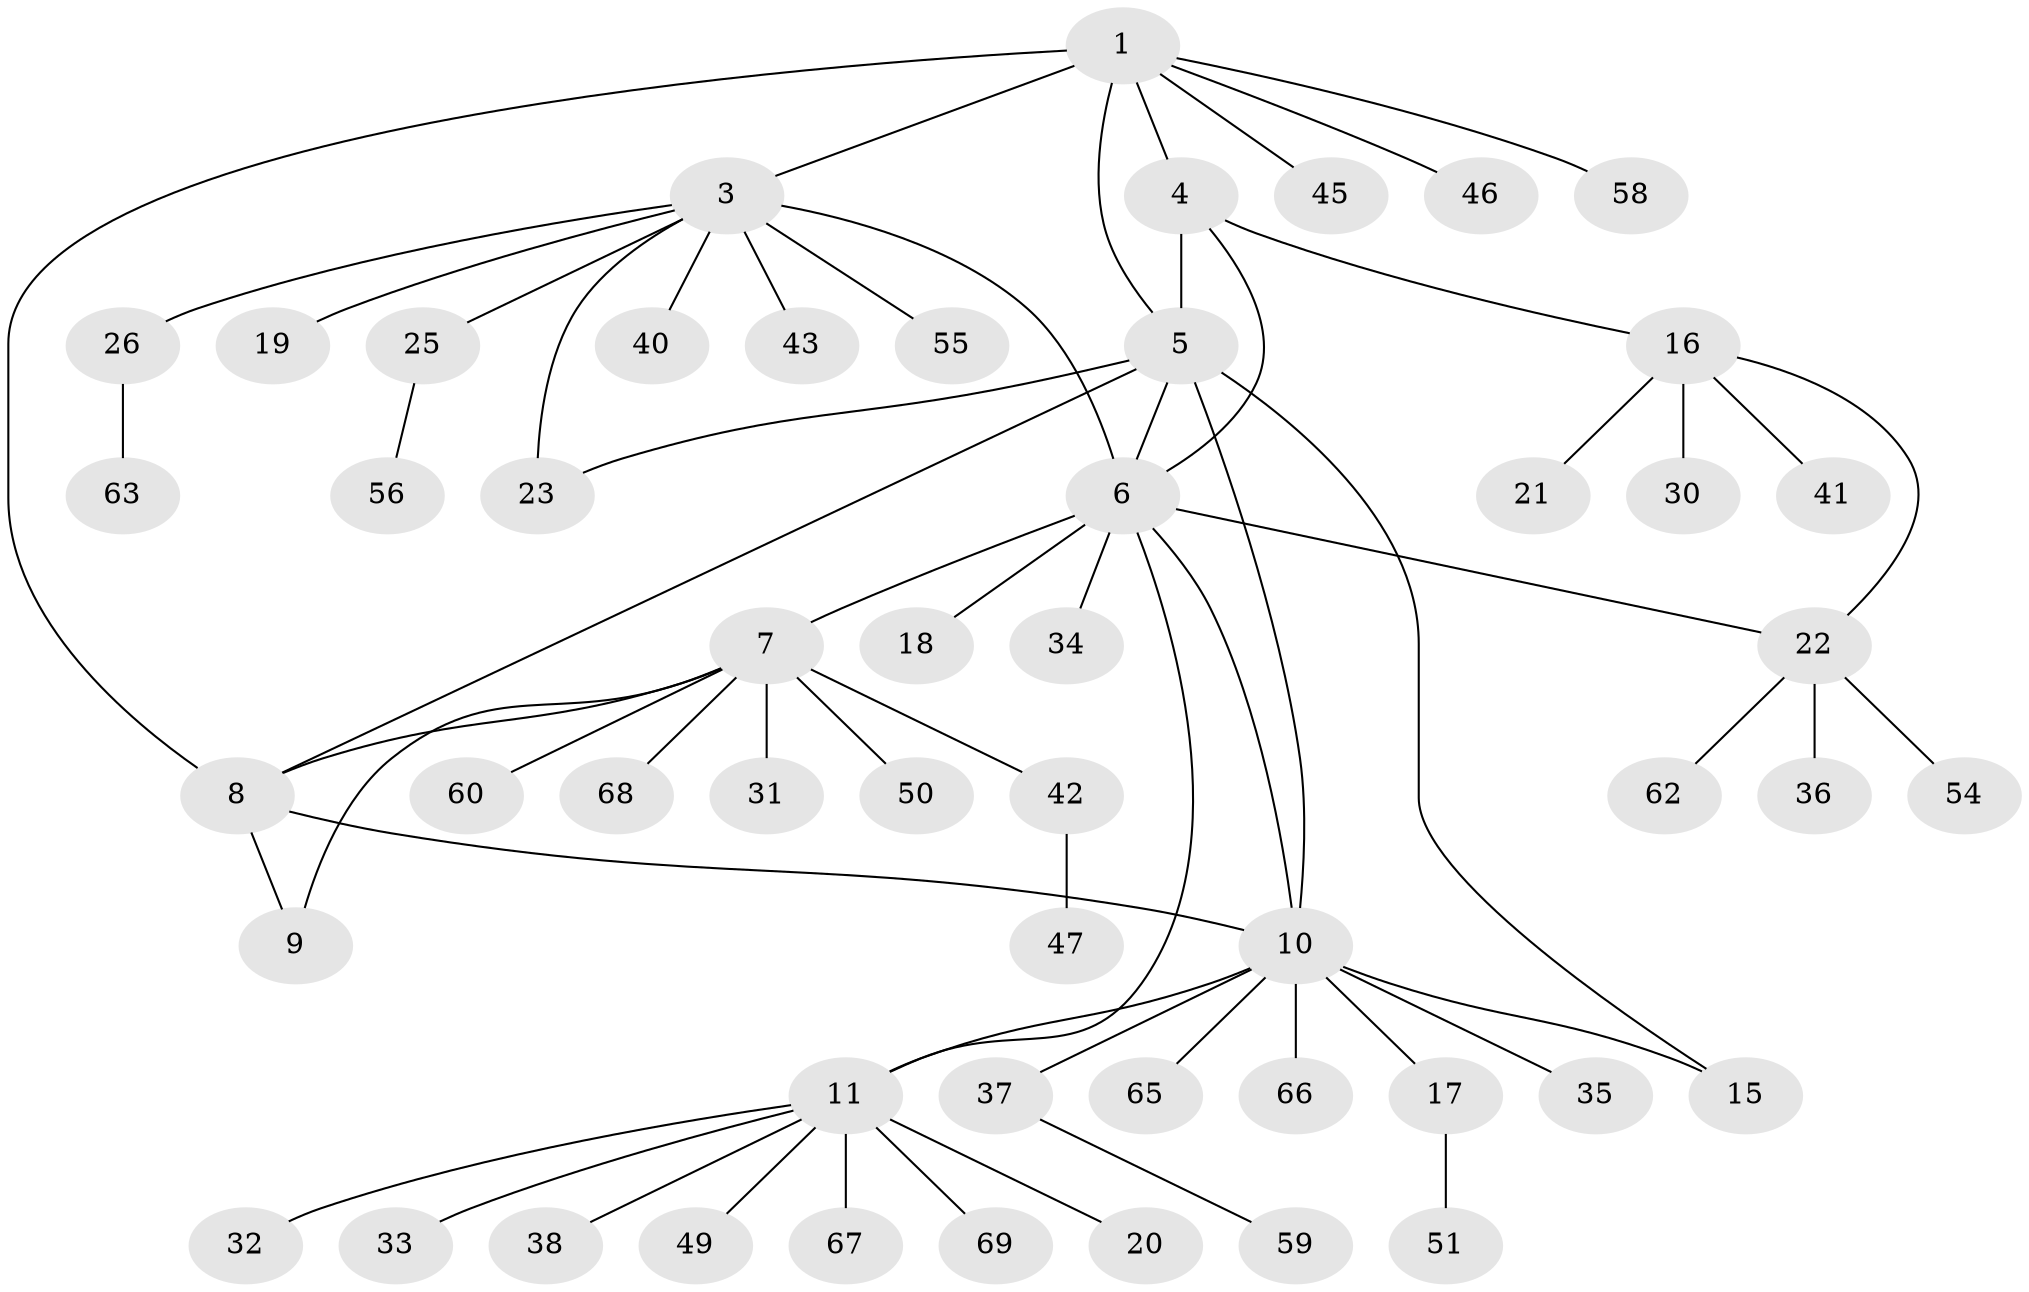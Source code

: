 // Generated by graph-tools (version 1.1) at 2025/24/03/03/25 07:24:13]
// undirected, 53 vertices, 64 edges
graph export_dot {
graph [start="1"]
  node [color=gray90,style=filled];
  1 [super="+2"];
  3 [super="+24"];
  4;
  5 [super="+14"];
  6 [super="+12"];
  7 [super="+44"];
  8 [super="+48"];
  9;
  10 [super="+13"];
  11 [super="+53"];
  15;
  16 [super="+28"];
  17;
  18;
  19;
  20 [super="+57"];
  21;
  22 [super="+29"];
  23;
  25 [super="+27"];
  26;
  30;
  31;
  32;
  33;
  34 [super="+39"];
  35;
  36;
  37;
  38;
  40;
  41;
  42;
  43;
  45;
  46;
  47 [super="+52"];
  49;
  50 [super="+61"];
  51;
  54 [super="+64"];
  55;
  56;
  58;
  59;
  60;
  62;
  63;
  65;
  66;
  67;
  68;
  69;
  1 -- 3 [weight=2];
  1 -- 46;
  1 -- 58;
  1 -- 4;
  1 -- 8;
  1 -- 45;
  1 -- 5;
  3 -- 19;
  3 -- 23;
  3 -- 25;
  3 -- 26;
  3 -- 43;
  3 -- 55;
  3 -- 6;
  3 -- 40;
  4 -- 5;
  4 -- 6;
  4 -- 16;
  5 -- 6;
  5 -- 23;
  5 -- 8;
  5 -- 15;
  5 -- 10;
  6 -- 7 [weight=2];
  6 -- 18;
  6 -- 34;
  6 -- 10;
  6 -- 11;
  6 -- 22;
  7 -- 8;
  7 -- 9;
  7 -- 31;
  7 -- 42;
  7 -- 50;
  7 -- 60;
  7 -- 68;
  8 -- 9;
  8 -- 10;
  10 -- 11;
  10 -- 65;
  10 -- 66;
  10 -- 35;
  10 -- 37;
  10 -- 15;
  10 -- 17;
  11 -- 20;
  11 -- 32;
  11 -- 33;
  11 -- 38;
  11 -- 49;
  11 -- 67;
  11 -- 69;
  16 -- 21;
  16 -- 22;
  16 -- 30;
  16 -- 41;
  17 -- 51;
  22 -- 36;
  22 -- 54;
  22 -- 62;
  25 -- 56;
  26 -- 63;
  37 -- 59;
  42 -- 47;
}
